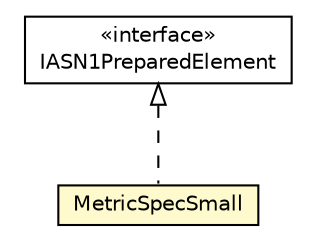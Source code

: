 #!/usr/local/bin/dot
#
# Class diagram 
# Generated by UMLGraph version R5_6-24-gf6e263 (http://www.umlgraph.org/)
#

digraph G {
	edge [fontname="Helvetica",fontsize=10,labelfontname="Helvetica",labelfontsize=10];
	node [fontname="Helvetica",fontsize=10,shape=plaintext];
	nodesep=0.25;
	ranksep=0.5;
	// org.universAAL.lddi.lib.ieeex73std.org.bn.coders.IASN1PreparedElement
	c235754 [label=<<table title="org.universAAL.lddi.lib.ieeex73std.org.bn.coders.IASN1PreparedElement" border="0" cellborder="1" cellspacing="0" cellpadding="2" port="p" href="../../org/bn/coders/IASN1PreparedElement.html">
		<tr><td><table border="0" cellspacing="0" cellpadding="1">
<tr><td align="center" balign="center"> &#171;interface&#187; </td></tr>
<tr><td align="center" balign="center"> IASN1PreparedElement </td></tr>
		</table></td></tr>
		</table>>, URL="../../org/bn/coders/IASN1PreparedElement.html", fontname="Helvetica", fontcolor="black", fontsize=10.0];
	// org.universAAL.lddi.lib.ieeex73std.x73.p20601.MetricSpecSmall
	c235872 [label=<<table title="org.universAAL.lddi.lib.ieeex73std.x73.p20601.MetricSpecSmall" border="0" cellborder="1" cellspacing="0" cellpadding="2" port="p" bgcolor="lemonChiffon" href="./MetricSpecSmall.html">
		<tr><td><table border="0" cellspacing="0" cellpadding="1">
<tr><td align="center" balign="center"> MetricSpecSmall </td></tr>
		</table></td></tr>
		</table>>, URL="./MetricSpecSmall.html", fontname="Helvetica", fontcolor="black", fontsize=10.0];
	//org.universAAL.lddi.lib.ieeex73std.x73.p20601.MetricSpecSmall implements org.universAAL.lddi.lib.ieeex73std.org.bn.coders.IASN1PreparedElement
	c235754:p -> c235872:p [dir=back,arrowtail=empty,style=dashed];
}

